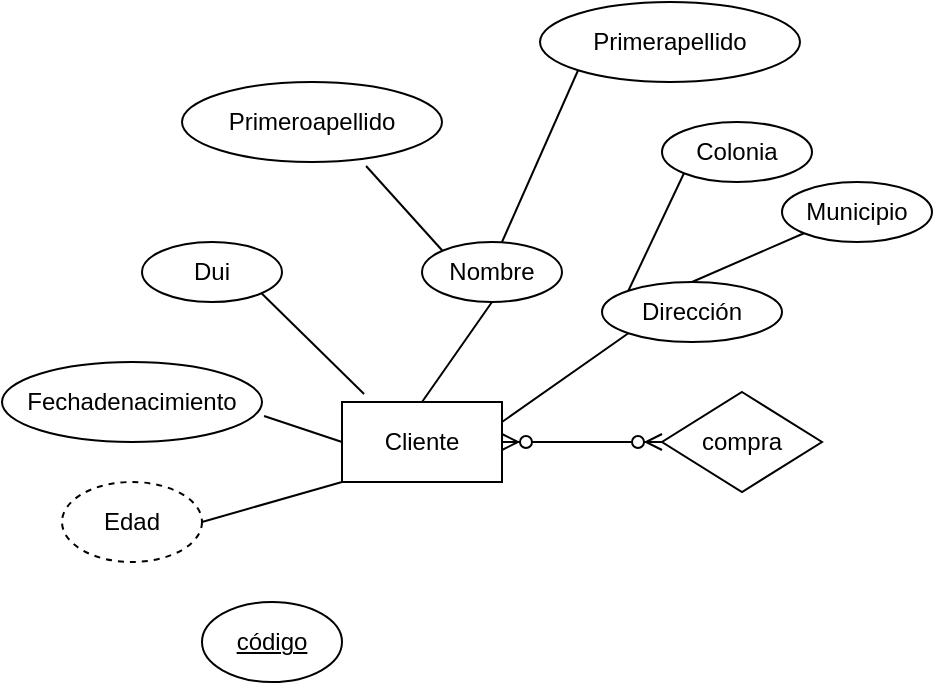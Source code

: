 <mxfile version="26.0.10">
  <diagram name="Página-1" id="ZT0ZTOJneFoLyoeQ6mos">
    <mxGraphModel dx="1225" dy="1582" grid="1" gridSize="10" guides="1" tooltips="1" connect="1" arrows="1" fold="1" page="1" pageScale="1" pageWidth="827" pageHeight="1169" math="0" shadow="0">
      <root>
        <mxCell id="0" />
        <mxCell id="1" parent="0" />
        <mxCell id="iaVQ0tnJ3tI2Vm8Hnig1-1" value="Primeroapellido" style="ellipse;whiteSpace=wrap;html=1;align=center;" vertex="1" parent="1">
          <mxGeometry x="30" y="30" width="130" height="40" as="geometry" />
        </mxCell>
        <mxCell id="iaVQ0tnJ3tI2Vm8Hnig1-2" value="Primerapellido" style="ellipse;whiteSpace=wrap;html=1;align=center;" vertex="1" parent="1">
          <mxGeometry x="209" y="-10" width="130" height="40" as="geometry" />
        </mxCell>
        <mxCell id="iaVQ0tnJ3tI2Vm8Hnig1-4" value="Nombre" style="ellipse;whiteSpace=wrap;html=1;" vertex="1" parent="1">
          <mxGeometry x="150" y="110" width="70" height="30" as="geometry" />
        </mxCell>
        <mxCell id="iaVQ0tnJ3tI2Vm8Hnig1-5" value="Dui" style="ellipse;whiteSpace=wrap;html=1;" vertex="1" parent="1">
          <mxGeometry x="10" y="110" width="70" height="30" as="geometry" />
        </mxCell>
        <mxCell id="iaVQ0tnJ3tI2Vm8Hnig1-6" value="Fechadenacimiento" style="ellipse;whiteSpace=wrap;html=1;align=center;" vertex="1" parent="1">
          <mxGeometry x="-60" y="170" width="130" height="40" as="geometry" />
        </mxCell>
        <mxCell id="iaVQ0tnJ3tI2Vm8Hnig1-7" value="Cliente" style="rounded=0;whiteSpace=wrap;html=1;" vertex="1" parent="1">
          <mxGeometry x="110" y="190" width="80" height="40" as="geometry" />
        </mxCell>
        <mxCell id="iaVQ0tnJ3tI2Vm8Hnig1-8" value="Edad" style="ellipse;whiteSpace=wrap;html=1;align=center;dashed=1;" vertex="1" parent="1">
          <mxGeometry x="-30" y="230" width="70" height="40" as="geometry" />
        </mxCell>
        <mxCell id="iaVQ0tnJ3tI2Vm8Hnig1-10" value="&lt;u&gt;código&lt;/u&gt;" style="ellipse;whiteSpace=wrap;html=1;" vertex="1" parent="1">
          <mxGeometry x="40" y="290" width="70" height="40" as="geometry" />
        </mxCell>
        <mxCell id="iaVQ0tnJ3tI2Vm8Hnig1-11" value="Dirección" style="ellipse;whiteSpace=wrap;html=1;" vertex="1" parent="1">
          <mxGeometry x="240" y="130" width="90" height="30" as="geometry" />
        </mxCell>
        <mxCell id="iaVQ0tnJ3tI2Vm8Hnig1-12" value="Colonia" style="ellipse;whiteSpace=wrap;html=1;" vertex="1" parent="1">
          <mxGeometry x="270" y="50" width="75" height="30" as="geometry" />
        </mxCell>
        <mxCell id="iaVQ0tnJ3tI2Vm8Hnig1-13" value="" style="endArrow=none;html=1;rounded=0;exitX=1.008;exitY=0.675;exitDx=0;exitDy=0;exitPerimeter=0;entryX=0;entryY=0.5;entryDx=0;entryDy=0;" edge="1" parent="1" source="iaVQ0tnJ3tI2Vm8Hnig1-6" target="iaVQ0tnJ3tI2Vm8Hnig1-7">
          <mxGeometry width="50" height="50" relative="1" as="geometry">
            <mxPoint x="100" y="240" as="sourcePoint" />
            <mxPoint x="150" y="190" as="targetPoint" />
          </mxGeometry>
        </mxCell>
        <mxCell id="iaVQ0tnJ3tI2Vm8Hnig1-14" value="" style="endArrow=none;html=1;rounded=0;exitX=1;exitY=0.5;exitDx=0;exitDy=0;entryX=0;entryY=1;entryDx=0;entryDy=0;" edge="1" parent="1" source="iaVQ0tnJ3tI2Vm8Hnig1-8" target="iaVQ0tnJ3tI2Vm8Hnig1-7">
          <mxGeometry width="50" height="50" relative="1" as="geometry">
            <mxPoint x="100" y="240" as="sourcePoint" />
            <mxPoint x="150" y="190" as="targetPoint" />
          </mxGeometry>
        </mxCell>
        <mxCell id="iaVQ0tnJ3tI2Vm8Hnig1-15" value="" style="endArrow=none;html=1;rounded=0;entryX=1;entryY=1;entryDx=0;entryDy=0;exitX=0.138;exitY=-0.1;exitDx=0;exitDy=0;exitPerimeter=0;" edge="1" parent="1" source="iaVQ0tnJ3tI2Vm8Hnig1-7" target="iaVQ0tnJ3tI2Vm8Hnig1-5">
          <mxGeometry width="50" height="50" relative="1" as="geometry">
            <mxPoint x="100" y="240" as="sourcePoint" />
            <mxPoint x="150" y="190" as="targetPoint" />
          </mxGeometry>
        </mxCell>
        <mxCell id="iaVQ0tnJ3tI2Vm8Hnig1-16" value="" style="endArrow=none;html=1;rounded=0;entryX=0.708;entryY=1.05;entryDx=0;entryDy=0;entryPerimeter=0;exitX=0;exitY=0;exitDx=0;exitDy=0;" edge="1" parent="1" source="iaVQ0tnJ3tI2Vm8Hnig1-4" target="iaVQ0tnJ3tI2Vm8Hnig1-1">
          <mxGeometry width="50" height="50" relative="1" as="geometry">
            <mxPoint x="100" y="240" as="sourcePoint" />
            <mxPoint x="150" y="190" as="targetPoint" />
          </mxGeometry>
        </mxCell>
        <mxCell id="iaVQ0tnJ3tI2Vm8Hnig1-17" value="" style="endArrow=none;html=1;rounded=0;entryX=0;entryY=1;entryDx=0;entryDy=0;" edge="1" parent="1" target="iaVQ0tnJ3tI2Vm8Hnig1-2">
          <mxGeometry width="50" height="50" relative="1" as="geometry">
            <mxPoint x="190" y="110" as="sourcePoint" />
            <mxPoint x="150" y="190" as="targetPoint" />
          </mxGeometry>
        </mxCell>
        <mxCell id="iaVQ0tnJ3tI2Vm8Hnig1-18" value="" style="endArrow=none;html=1;rounded=0;entryX=0.5;entryY=1;entryDx=0;entryDy=0;exitX=0.5;exitY=0;exitDx=0;exitDy=0;" edge="1" parent="1" source="iaVQ0tnJ3tI2Vm8Hnig1-7" target="iaVQ0tnJ3tI2Vm8Hnig1-4">
          <mxGeometry width="50" height="50" relative="1" as="geometry">
            <mxPoint x="100" y="240" as="sourcePoint" />
            <mxPoint x="150" y="190" as="targetPoint" />
          </mxGeometry>
        </mxCell>
        <mxCell id="iaVQ0tnJ3tI2Vm8Hnig1-19" value="" style="endArrow=none;html=1;rounded=0;entryX=0;entryY=1;entryDx=0;entryDy=0;exitX=1;exitY=0.25;exitDx=0;exitDy=0;" edge="1" parent="1" source="iaVQ0tnJ3tI2Vm8Hnig1-7" target="iaVQ0tnJ3tI2Vm8Hnig1-11">
          <mxGeometry width="50" height="50" relative="1" as="geometry">
            <mxPoint x="100" y="240" as="sourcePoint" />
            <mxPoint x="150" y="190" as="targetPoint" />
          </mxGeometry>
        </mxCell>
        <mxCell id="iaVQ0tnJ3tI2Vm8Hnig1-21" value="" style="endArrow=none;html=1;rounded=0;entryX=0;entryY=1;entryDx=0;entryDy=0;exitX=0;exitY=0;exitDx=0;exitDy=0;" edge="1" parent="1" source="iaVQ0tnJ3tI2Vm8Hnig1-11" target="iaVQ0tnJ3tI2Vm8Hnig1-12">
          <mxGeometry width="50" height="50" relative="1" as="geometry">
            <mxPoint x="170" y="240" as="sourcePoint" />
            <mxPoint x="220" y="190" as="targetPoint" />
          </mxGeometry>
        </mxCell>
        <mxCell id="iaVQ0tnJ3tI2Vm8Hnig1-22" value="Municipio" style="ellipse;whiteSpace=wrap;html=1;" vertex="1" parent="1">
          <mxGeometry x="330" y="80" width="75" height="30" as="geometry" />
        </mxCell>
        <mxCell id="iaVQ0tnJ3tI2Vm8Hnig1-23" value="" style="endArrow=none;html=1;rounded=0;entryX=0;entryY=1;entryDx=0;entryDy=0;exitX=0.5;exitY=0;exitDx=0;exitDy=0;" edge="1" parent="1" source="iaVQ0tnJ3tI2Vm8Hnig1-11" target="iaVQ0tnJ3tI2Vm8Hnig1-22">
          <mxGeometry width="50" height="50" relative="1" as="geometry">
            <mxPoint x="180" y="240" as="sourcePoint" />
            <mxPoint x="230" y="190" as="targetPoint" />
          </mxGeometry>
        </mxCell>
        <mxCell id="iaVQ0tnJ3tI2Vm8Hnig1-24" value="compra" style="rhombus;whiteSpace=wrap;html=1;" vertex="1" parent="1">
          <mxGeometry x="270" y="185" width="80" height="50" as="geometry" />
        </mxCell>
        <mxCell id="iaVQ0tnJ3tI2Vm8Hnig1-25" value="" style="edgeStyle=entityRelationEdgeStyle;fontSize=12;html=1;endArrow=ERzeroToMany;endFill=1;startArrow=ERzeroToMany;rounded=0;exitX=1;exitY=0.5;exitDx=0;exitDy=0;entryX=0;entryY=0.5;entryDx=0;entryDy=0;" edge="1" parent="1" source="iaVQ0tnJ3tI2Vm8Hnig1-7" target="iaVQ0tnJ3tI2Vm8Hnig1-24">
          <mxGeometry width="100" height="100" relative="1" as="geometry">
            <mxPoint x="160" y="270" as="sourcePoint" />
            <mxPoint x="260" y="170" as="targetPoint" />
          </mxGeometry>
        </mxCell>
      </root>
    </mxGraphModel>
  </diagram>
</mxfile>
